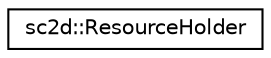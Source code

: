 digraph "Graphical Class Hierarchy"
{
  edge [fontname="Helvetica",fontsize="10",labelfontname="Helvetica",labelfontsize="10"];
  node [fontname="Helvetica",fontsize="10",shape=record];
  rankdir="LR";
  Node0 [label="sc2d::ResourceHolder",height=0.2,width=0.4,color="black", fillcolor="white", style="filled",URL="$classsc2d_1_1ResourceHolder.html"];
}
